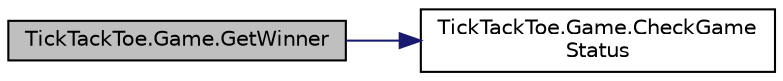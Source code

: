 digraph "TickTackToe.Game.GetWinner"
{
  edge [fontname="Helvetica",fontsize="10",labelfontname="Helvetica",labelfontsize="10"];
  node [fontname="Helvetica",fontsize="10",shape=record];
  rankdir="LR";
  Node6 [label="TickTackToe.Game.GetWinner",height=0.2,width=0.4,color="black", fillcolor="grey75", style="filled", fontcolor="black"];
  Node6 -> Node7 [color="midnightblue",fontsize="10",style="solid",fontname="Helvetica"];
  Node7 [label="TickTackToe.Game.CheckGame\lStatus",height=0.2,width=0.4,color="black", fillcolor="white", style="filled",URL="$class_tick_tack_toe_1_1_game.html#ab8d6fe94f9c46004548d0675573e7ab5",tooltip="Checks if the game is won by either player and sets the winner property if winner is found..."];
}
